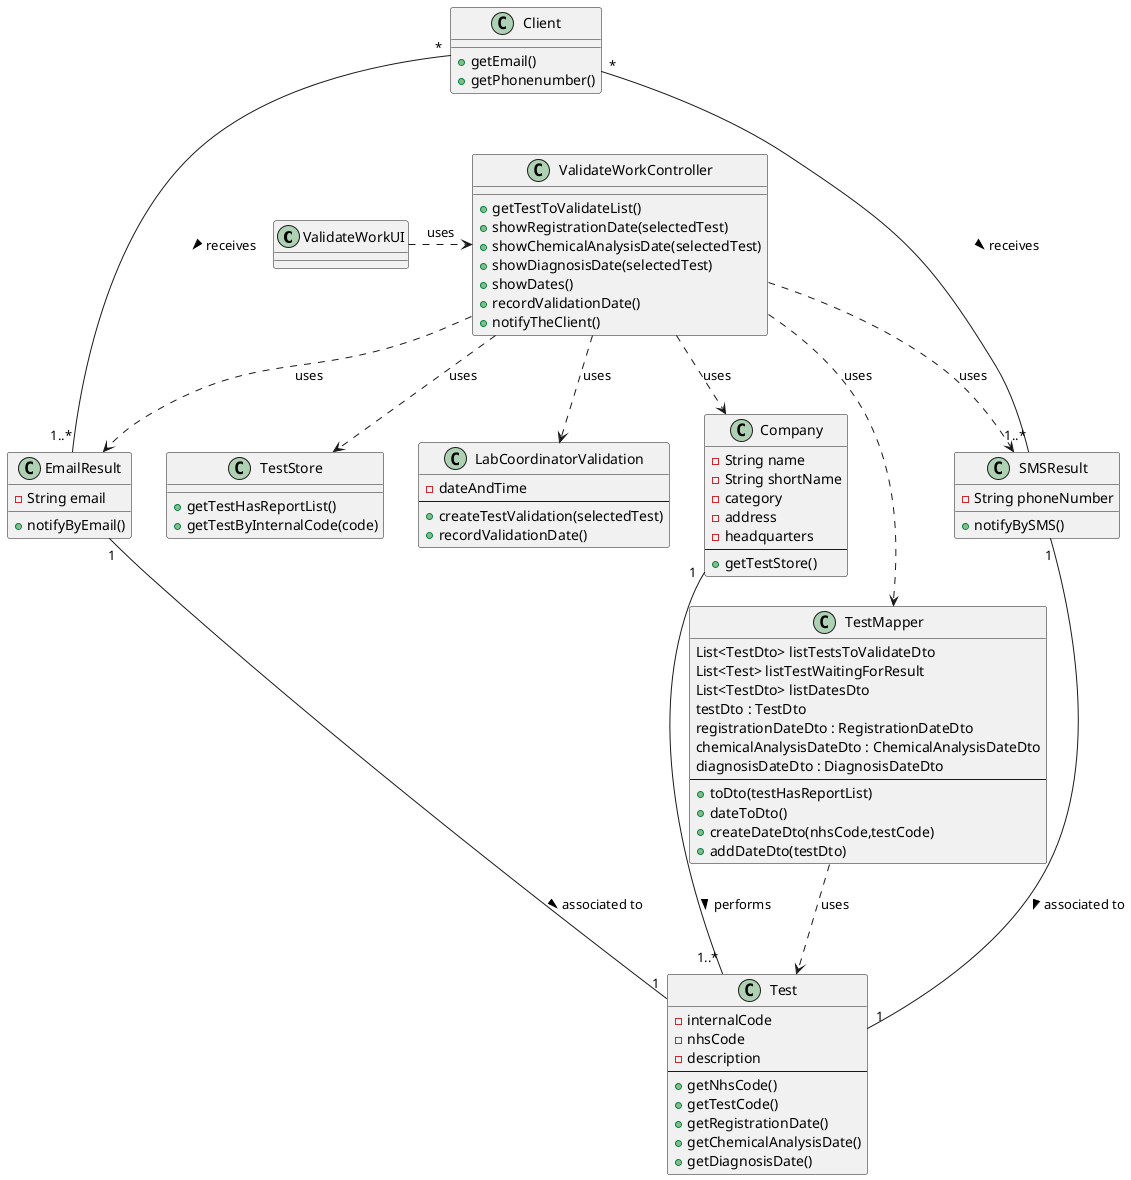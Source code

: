 @startuml

class ValidateWorkUI{
}

class ValidateWorkController{
+getTestToValidateList()
+showRegistrationDate(selectedTest)
+showChemicalAnalysisDate(selectedTest)
+showDiagnosisDate(selectedTest)
+showDates()
+recordValidationDate()
+notifyTheClient()
}

class Company{
-String name
-String shortName
-category
-address
-headquarters
--
+getTestStore()
}

class TestStore {
+getTestHasReportList()
+getTestByInternalCode(code)
}

class TestMapper{
List<TestDto> listTestsToValidateDto
List<Test> listTestWaitingForResult
List<TestDto> listDatesDto
testDto : TestDto
registrationDateDto : RegistrationDateDto
chemicalAnalysisDateDto : ChemicalAnalysisDateDto
diagnosisDateDto : DiagnosisDateDto
--
+toDto(testHasReportList)
+dateToDto()
+createDateDto(nhsCode,testCode)
+addDateDto(testDto)
}


class LabCoordinatorValidation {
-dateAndTime
--
+createTestValidation(selectedTest)
+recordValidationDate()
}

class Test{
-internalCode
-nhsCode
-description
--
+getNhsCode()
+getTestCode()
+getRegistrationDate()
+getChemicalAnalysisDate()
+getDiagnosisDate()
}

class EmailResult{
-String email
+notifyByEmail()
}

class SMSResult{
-String phoneNumber
+notifyBySMS()
}

class Client{
+getEmail()
+getPhonenumber()
}


ValidateWorkUI .> ValidateWorkController : uses

ValidateWorkController ..> Company : uses
ValidateWorkController ..> TestStore : uses
ValidateWorkController ..> TestMapper : uses
ValidateWorkController ..> LabCoordinatorValidation : uses
ValidateWorkController ..> EmailResult : uses
ValidateWorkController ..> SMSResult : uses

Company "1"---"1..*" Test : performs >

TestMapper ..> Test : uses

EmailResult "1"---"1" Test : associated to >

SMSResult "1"---"1" Test : associated to >

Client "*"---"1..*" SMSResult : receives >
Client "*"---"1..*" EmailResult : receives >


@enduml